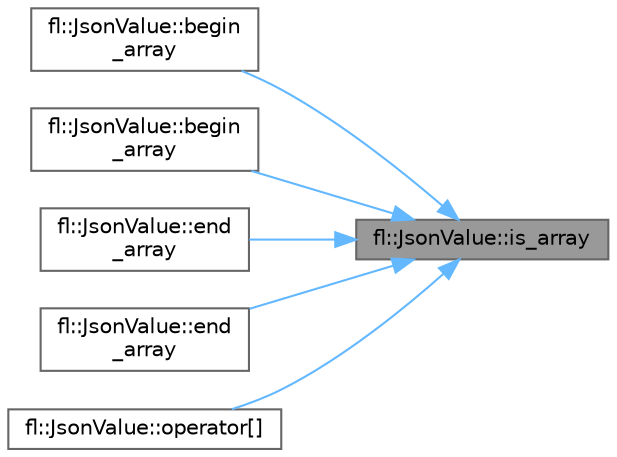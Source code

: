 digraph "fl::JsonValue::is_array"
{
 // INTERACTIVE_SVG=YES
 // LATEX_PDF_SIZE
  bgcolor="transparent";
  edge [fontname=Helvetica,fontsize=10,labelfontname=Helvetica,labelfontsize=10];
  node [fontname=Helvetica,fontsize=10,shape=box,height=0.2,width=0.4];
  rankdir="RL";
  Node1 [id="Node000001",label="fl::JsonValue::is_array",height=0.2,width=0.4,color="gray40", fillcolor="grey60", style="filled", fontcolor="black",tooltip=" "];
  Node1 -> Node2 [id="edge1_Node000001_Node000002",dir="back",color="steelblue1",style="solid",tooltip=" "];
  Node2 [id="Node000002",label="fl::JsonValue::begin\l_array",height=0.2,width=0.4,color="grey40", fillcolor="white", style="filled",URL="$da/dd6/structfl_1_1_json_value_a8ccdf3fd4d2c6634a0e01a8b2c4a3cda.html#a8ccdf3fd4d2c6634a0e01a8b2c4a3cda",tooltip=" "];
  Node1 -> Node3 [id="edge2_Node000001_Node000003",dir="back",color="steelblue1",style="solid",tooltip=" "];
  Node3 [id="Node000003",label="fl::JsonValue::begin\l_array",height=0.2,width=0.4,color="grey40", fillcolor="white", style="filled",URL="$da/dd6/structfl_1_1_json_value_ab59473d76dd3c1244fa383e8fa9cbb73.html#ab59473d76dd3c1244fa383e8fa9cbb73",tooltip=" "];
  Node1 -> Node4 [id="edge3_Node000001_Node000004",dir="back",color="steelblue1",style="solid",tooltip=" "];
  Node4 [id="Node000004",label="fl::JsonValue::end\l_array",height=0.2,width=0.4,color="grey40", fillcolor="white", style="filled",URL="$da/dd6/structfl_1_1_json_value_af69bac22061895a513f455ff2d54f245.html#af69bac22061895a513f455ff2d54f245",tooltip=" "];
  Node1 -> Node5 [id="edge4_Node000001_Node000005",dir="back",color="steelblue1",style="solid",tooltip=" "];
  Node5 [id="Node000005",label="fl::JsonValue::end\l_array",height=0.2,width=0.4,color="grey40", fillcolor="white", style="filled",URL="$da/dd6/structfl_1_1_json_value_aa400a832e1778ede743cbd33ae08e13a.html#aa400a832e1778ede743cbd33ae08e13a",tooltip=" "];
  Node1 -> Node6 [id="edge5_Node000001_Node000006",dir="back",color="steelblue1",style="solid",tooltip=" "];
  Node6 [id="Node000006",label="fl::JsonValue::operator[]",height=0.2,width=0.4,color="grey40", fillcolor="white", style="filled",URL="$da/dd6/structfl_1_1_json_value_a6d622a712caae494d9dd2228ef9b9d87.html#a6d622a712caae494d9dd2228ef9b9d87",tooltip=" "];
}
